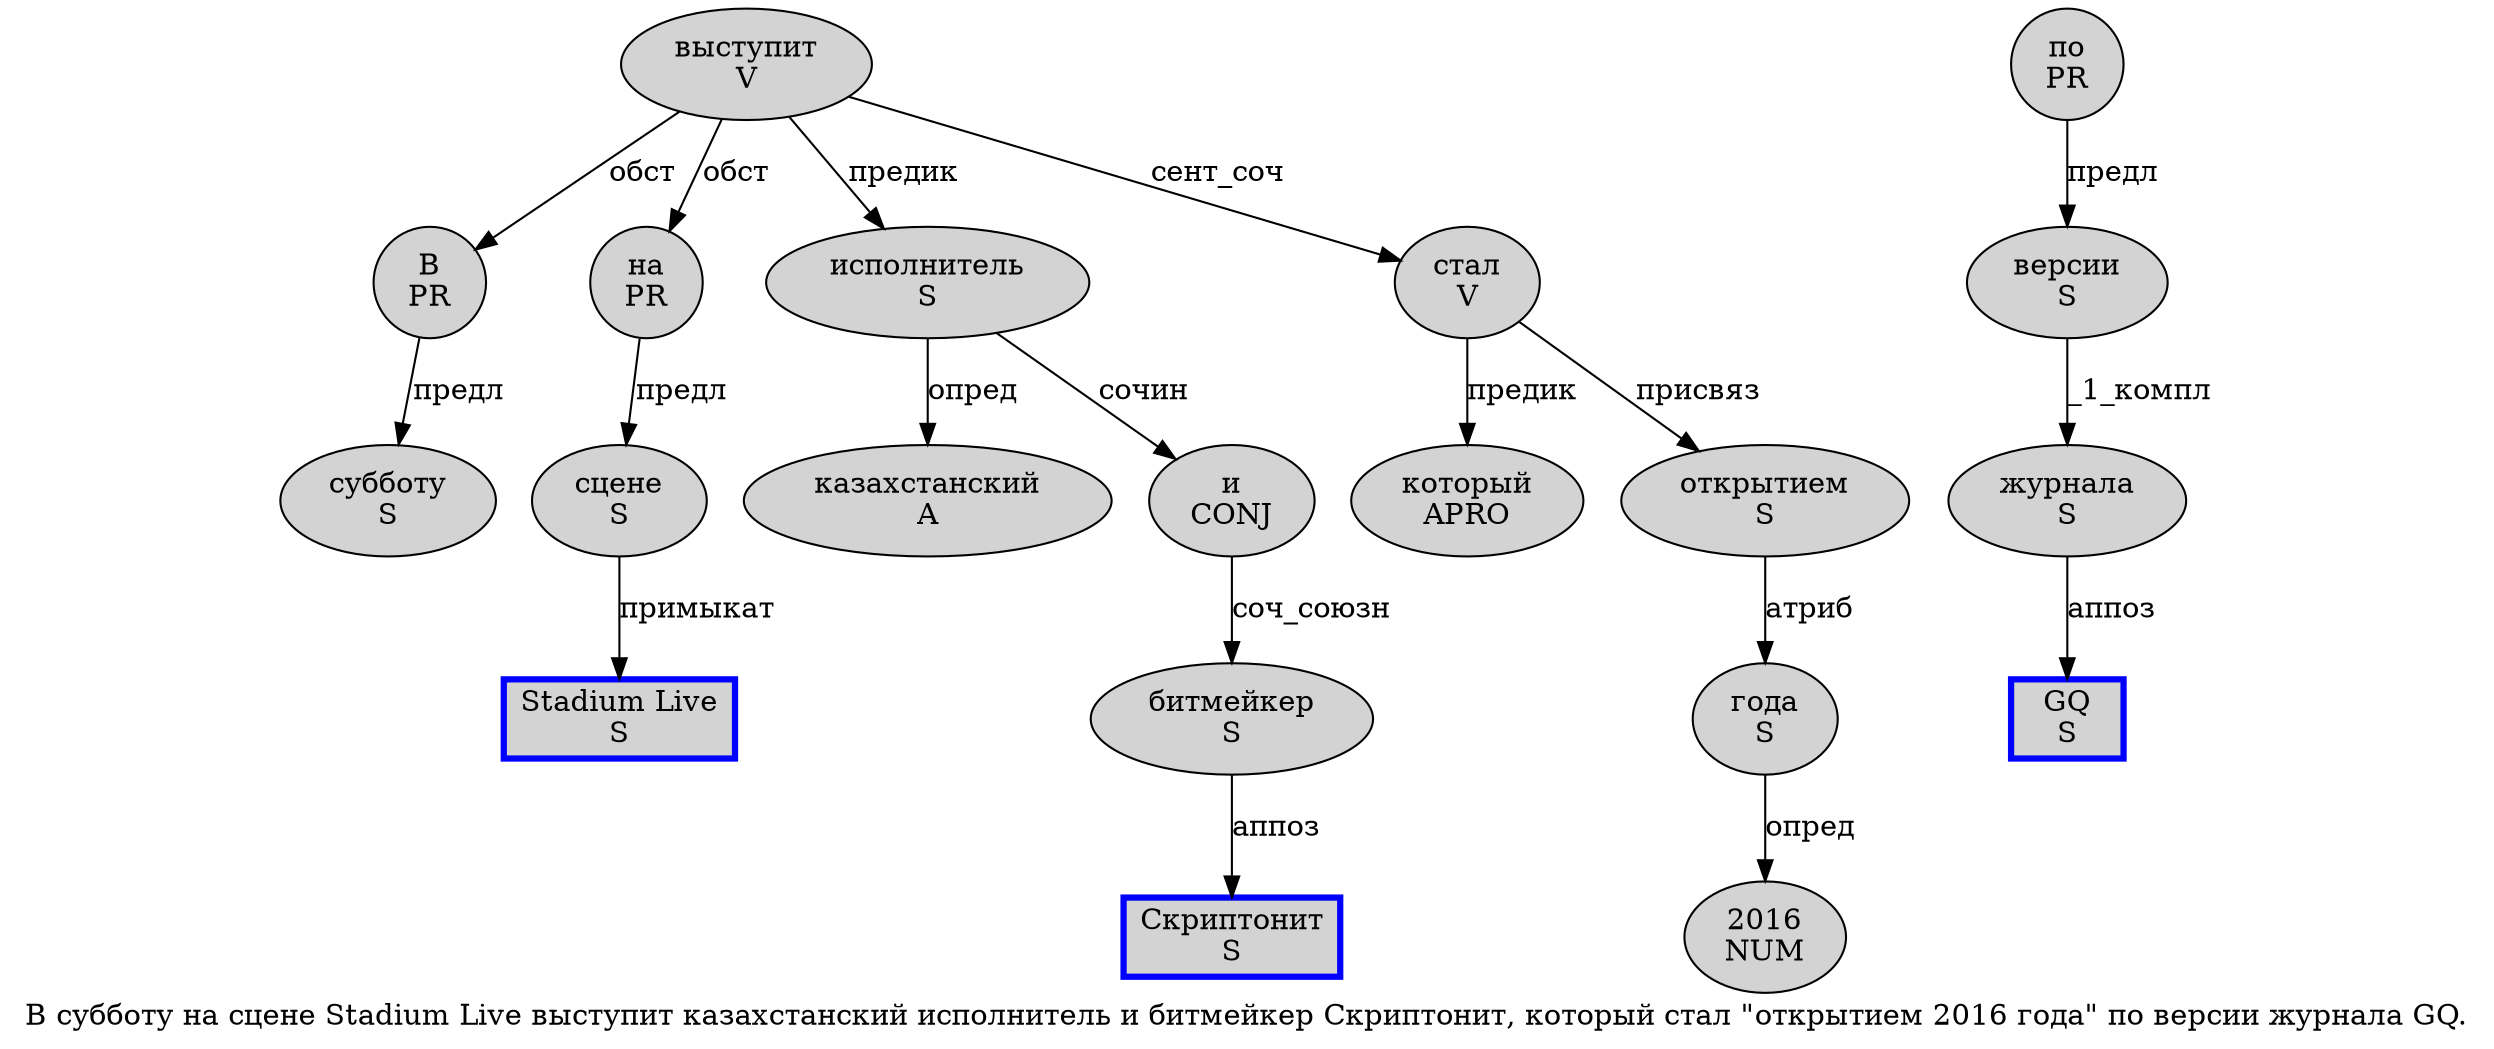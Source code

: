 digraph SENTENCE_273 {
	graph [label="В субботу на сцене Stadium Live выступит казахстанский исполнитель и битмейкер Скриптонит, который стал \"открытием 2016 года\" по версии журнала GQ."]
	node [style=filled]
		0 [label="В
PR" color="" fillcolor=lightgray penwidth=1 shape=ellipse]
		1 [label="субботу
S" color="" fillcolor=lightgray penwidth=1 shape=ellipse]
		2 [label="на
PR" color="" fillcolor=lightgray penwidth=1 shape=ellipse]
		3 [label="сцене
S" color="" fillcolor=lightgray penwidth=1 shape=ellipse]
		4 [label="Stadium Live
S" color=blue fillcolor=lightgray penwidth=3 shape=box]
		5 [label="выступит
V" color="" fillcolor=lightgray penwidth=1 shape=ellipse]
		6 [label="казахстанский
A" color="" fillcolor=lightgray penwidth=1 shape=ellipse]
		7 [label="исполнитель
S" color="" fillcolor=lightgray penwidth=1 shape=ellipse]
		8 [label="и
CONJ" color="" fillcolor=lightgray penwidth=1 shape=ellipse]
		9 [label="битмейкер
S" color="" fillcolor=lightgray penwidth=1 shape=ellipse]
		10 [label="Скриптонит
S" color=blue fillcolor=lightgray penwidth=3 shape=box]
		12 [label="который
APRO" color="" fillcolor=lightgray penwidth=1 shape=ellipse]
		13 [label="стал
V" color="" fillcolor=lightgray penwidth=1 shape=ellipse]
		15 [label="открытием
S" color="" fillcolor=lightgray penwidth=1 shape=ellipse]
		16 [label="2016
NUM" color="" fillcolor=lightgray penwidth=1 shape=ellipse]
		17 [label="года
S" color="" fillcolor=lightgray penwidth=1 shape=ellipse]
		19 [label="по
PR" color="" fillcolor=lightgray penwidth=1 shape=ellipse]
		20 [label="версии
S" color="" fillcolor=lightgray penwidth=1 shape=ellipse]
		21 [label="журнала
S" color="" fillcolor=lightgray penwidth=1 shape=ellipse]
		22 [label="GQ
S" color=blue fillcolor=lightgray penwidth=3 shape=box]
			7 -> 6 [label="опред"]
			7 -> 8 [label="сочин"]
			20 -> 21 [label="_1_компл"]
			8 -> 9 [label="соч_союзн"]
			9 -> 10 [label="аппоз"]
			21 -> 22 [label="аппоз"]
			5 -> 0 [label="обст"]
			5 -> 2 [label="обст"]
			5 -> 7 [label="предик"]
			5 -> 13 [label="сент_соч"]
			3 -> 4 [label="примыкат"]
			19 -> 20 [label="предл"]
			17 -> 16 [label="опред"]
			2 -> 3 [label="предл"]
			0 -> 1 [label="предл"]
			13 -> 12 [label="предик"]
			13 -> 15 [label="присвяз"]
			15 -> 17 [label="атриб"]
}